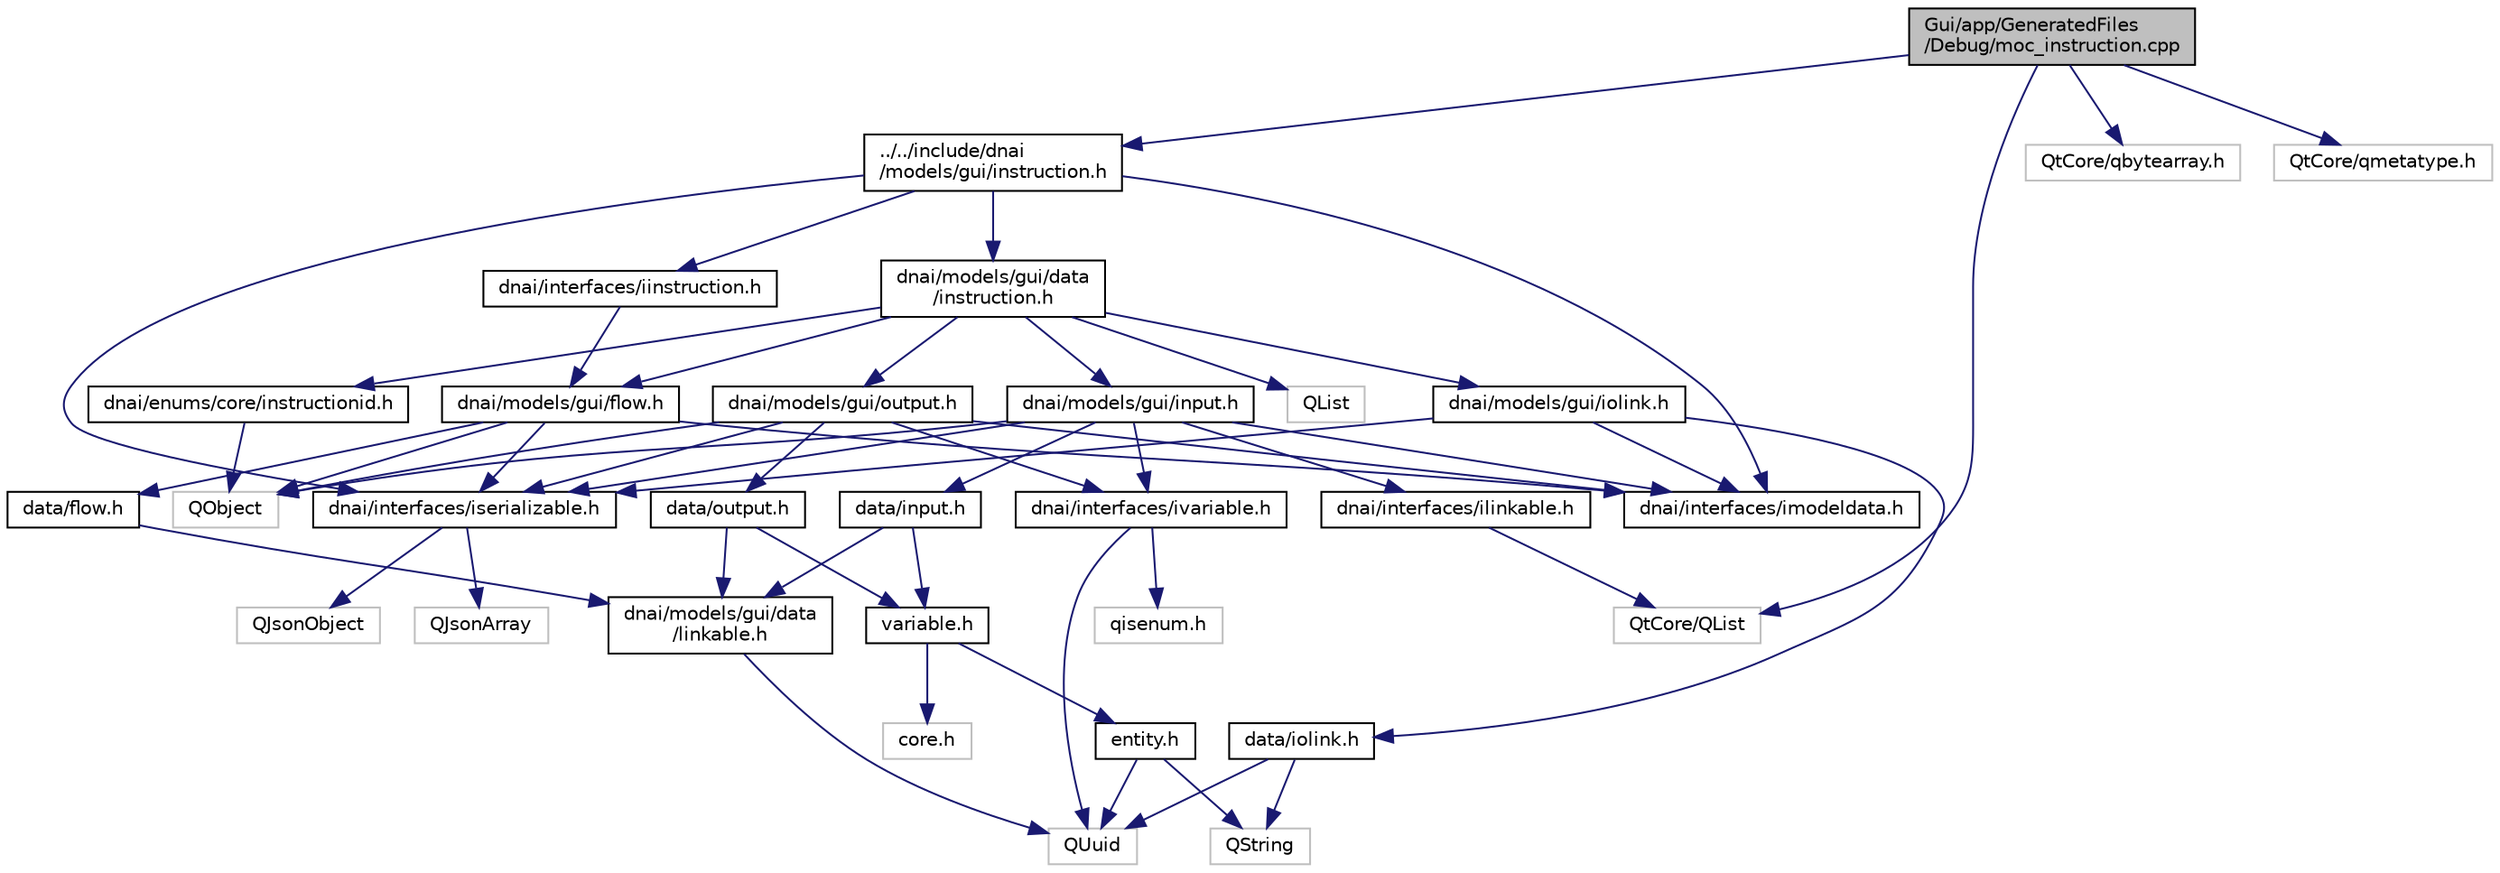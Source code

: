 digraph "Gui/app/GeneratedFiles/Debug/moc_instruction.cpp"
{
  edge [fontname="Helvetica",fontsize="10",labelfontname="Helvetica",labelfontsize="10"];
  node [fontname="Helvetica",fontsize="10",shape=record];
  Node1 [label="Gui/app/GeneratedFiles\l/Debug/moc_instruction.cpp",height=0.2,width=0.4,color="black", fillcolor="grey75", style="filled", fontcolor="black"];
  Node1 -> Node2 [color="midnightblue",fontsize="10",style="solid",fontname="Helvetica"];
  Node2 [label="../../include/dnai\l/models/gui/instruction.h",height=0.2,width=0.4,color="black", fillcolor="white", style="filled",URL="$gui_2instruction_8h.html"];
  Node2 -> Node3 [color="midnightblue",fontsize="10",style="solid",fontname="Helvetica"];
  Node3 [label="dnai/interfaces/imodeldata.h",height=0.2,width=0.4,color="black", fillcolor="white", style="filled",URL="$imodeldata_8h.html"];
  Node2 -> Node4 [color="midnightblue",fontsize="10",style="solid",fontname="Helvetica"];
  Node4 [label="dnai/interfaces/iserializable.h",height=0.2,width=0.4,color="black", fillcolor="white", style="filled",URL="$iserializable_8h.html"];
  Node4 -> Node5 [color="midnightblue",fontsize="10",style="solid",fontname="Helvetica"];
  Node5 [label="QJsonObject",height=0.2,width=0.4,color="grey75", fillcolor="white", style="filled"];
  Node4 -> Node6 [color="midnightblue",fontsize="10",style="solid",fontname="Helvetica"];
  Node6 [label="QJsonArray",height=0.2,width=0.4,color="grey75", fillcolor="white", style="filled"];
  Node2 -> Node7 [color="midnightblue",fontsize="10",style="solid",fontname="Helvetica"];
  Node7 [label="dnai/models/gui/data\l/instruction.h",height=0.2,width=0.4,color="black", fillcolor="white", style="filled",URL="$gui_2data_2instruction_8h.html"];
  Node7 -> Node8 [color="midnightblue",fontsize="10",style="solid",fontname="Helvetica"];
  Node8 [label="QList",height=0.2,width=0.4,color="grey75", fillcolor="white", style="filled"];
  Node7 -> Node9 [color="midnightblue",fontsize="10",style="solid",fontname="Helvetica"];
  Node9 [label="dnai/enums/core/instructionid.h",height=0.2,width=0.4,color="black", fillcolor="white", style="filled",URL="$instructionid_8h.html"];
  Node9 -> Node10 [color="midnightblue",fontsize="10",style="solid",fontname="Helvetica"];
  Node10 [label="QObject",height=0.2,width=0.4,color="grey75", fillcolor="white", style="filled"];
  Node7 -> Node11 [color="midnightblue",fontsize="10",style="solid",fontname="Helvetica"];
  Node11 [label="dnai/models/gui/flow.h",height=0.2,width=0.4,color="black", fillcolor="white", style="filled",URL="$models_2gui_2flow_8h.html"];
  Node11 -> Node10 [color="midnightblue",fontsize="10",style="solid",fontname="Helvetica"];
  Node11 -> Node3 [color="midnightblue",fontsize="10",style="solid",fontname="Helvetica"];
  Node11 -> Node4 [color="midnightblue",fontsize="10",style="solid",fontname="Helvetica"];
  Node11 -> Node12 [color="midnightblue",fontsize="10",style="solid",fontname="Helvetica"];
  Node12 [label="data/flow.h",height=0.2,width=0.4,color="black", fillcolor="white", style="filled",URL="$models_2gui_2data_2flow_8h.html"];
  Node12 -> Node13 [color="midnightblue",fontsize="10",style="solid",fontname="Helvetica"];
  Node13 [label="dnai/models/gui/data\l/linkable.h",height=0.2,width=0.4,color="black", fillcolor="white", style="filled",URL="$data_2linkable_8h.html"];
  Node13 -> Node14 [color="midnightblue",fontsize="10",style="solid",fontname="Helvetica"];
  Node14 [label="QUuid",height=0.2,width=0.4,color="grey75", fillcolor="white", style="filled"];
  Node7 -> Node15 [color="midnightblue",fontsize="10",style="solid",fontname="Helvetica"];
  Node15 [label="dnai/models/gui/input.h",height=0.2,width=0.4,color="black", fillcolor="white", style="filled",URL="$models_2gui_2input_8h.html"];
  Node15 -> Node10 [color="midnightblue",fontsize="10",style="solid",fontname="Helvetica"];
  Node15 -> Node3 [color="midnightblue",fontsize="10",style="solid",fontname="Helvetica"];
  Node15 -> Node4 [color="midnightblue",fontsize="10",style="solid",fontname="Helvetica"];
  Node15 -> Node16 [color="midnightblue",fontsize="10",style="solid",fontname="Helvetica"];
  Node16 [label="dnai/interfaces/ivariable.h",height=0.2,width=0.4,color="black", fillcolor="white", style="filled",URL="$ivariable_8h.html"];
  Node16 -> Node17 [color="midnightblue",fontsize="10",style="solid",fontname="Helvetica"];
  Node17 [label="qisenum.h",height=0.2,width=0.4,color="grey75", fillcolor="white", style="filled"];
  Node16 -> Node14 [color="midnightblue",fontsize="10",style="solid",fontname="Helvetica"];
  Node15 -> Node18 [color="midnightblue",fontsize="10",style="solid",fontname="Helvetica"];
  Node18 [label="data/input.h",height=0.2,width=0.4,color="black", fillcolor="white", style="filled",URL="$models_2gui_2data_2input_8h.html"];
  Node18 -> Node19 [color="midnightblue",fontsize="10",style="solid",fontname="Helvetica"];
  Node19 [label="variable.h",height=0.2,width=0.4,color="black", fillcolor="white", style="filled",URL="$data_2variable_8h.html"];
  Node19 -> Node20 [color="midnightblue",fontsize="10",style="solid",fontname="Helvetica"];
  Node20 [label="entity.h",height=0.2,width=0.4,color="black", fillcolor="white", style="filled",URL="$gui_2data_2entity_8h.html"];
  Node20 -> Node21 [color="midnightblue",fontsize="10",style="solid",fontname="Helvetica"];
  Node21 [label="QString",height=0.2,width=0.4,color="grey75", fillcolor="white", style="filled"];
  Node20 -> Node14 [color="midnightblue",fontsize="10",style="solid",fontname="Helvetica"];
  Node19 -> Node22 [color="midnightblue",fontsize="10",style="solid",fontname="Helvetica"];
  Node22 [label="core.h",height=0.2,width=0.4,color="grey75", fillcolor="white", style="filled"];
  Node18 -> Node13 [color="midnightblue",fontsize="10",style="solid",fontname="Helvetica"];
  Node15 -> Node23 [color="midnightblue",fontsize="10",style="solid",fontname="Helvetica"];
  Node23 [label="dnai/interfaces/ilinkable.h",height=0.2,width=0.4,color="black", fillcolor="white", style="filled",URL="$ilinkable_8h.html"];
  Node23 -> Node24 [color="midnightblue",fontsize="10",style="solid",fontname="Helvetica"];
  Node24 [label="QtCore/QList",height=0.2,width=0.4,color="grey75", fillcolor="white", style="filled"];
  Node7 -> Node25 [color="midnightblue",fontsize="10",style="solid",fontname="Helvetica"];
  Node25 [label="dnai/models/gui/output.h",height=0.2,width=0.4,color="black", fillcolor="white", style="filled",URL="$models_2gui_2output_8h.html"];
  Node25 -> Node10 [color="midnightblue",fontsize="10",style="solid",fontname="Helvetica"];
  Node25 -> Node4 [color="midnightblue",fontsize="10",style="solid",fontname="Helvetica"];
  Node25 -> Node26 [color="midnightblue",fontsize="10",style="solid",fontname="Helvetica"];
  Node26 [label="data/output.h",height=0.2,width=0.4,color="black", fillcolor="white", style="filled",URL="$models_2gui_2data_2output_8h.html"];
  Node26 -> Node19 [color="midnightblue",fontsize="10",style="solid",fontname="Helvetica"];
  Node26 -> Node13 [color="midnightblue",fontsize="10",style="solid",fontname="Helvetica"];
  Node25 -> Node3 [color="midnightblue",fontsize="10",style="solid",fontname="Helvetica"];
  Node25 -> Node16 [color="midnightblue",fontsize="10",style="solid",fontname="Helvetica"];
  Node7 -> Node27 [color="midnightblue",fontsize="10",style="solid",fontname="Helvetica"];
  Node27 [label="dnai/models/gui/iolink.h",height=0.2,width=0.4,color="black", fillcolor="white", style="filled",URL="$iolink_8h.html"];
  Node27 -> Node3 [color="midnightblue",fontsize="10",style="solid",fontname="Helvetica"];
  Node27 -> Node4 [color="midnightblue",fontsize="10",style="solid",fontname="Helvetica"];
  Node27 -> Node28 [color="midnightblue",fontsize="10",style="solid",fontname="Helvetica"];
  Node28 [label="data/iolink.h",height=0.2,width=0.4,color="black", fillcolor="white", style="filled",URL="$data_2iolink_8h.html"];
  Node28 -> Node21 [color="midnightblue",fontsize="10",style="solid",fontname="Helvetica"];
  Node28 -> Node14 [color="midnightblue",fontsize="10",style="solid",fontname="Helvetica"];
  Node2 -> Node29 [color="midnightblue",fontsize="10",style="solid",fontname="Helvetica"];
  Node29 [label="dnai/interfaces/iinstruction.h",height=0.2,width=0.4,color="black", fillcolor="white", style="filled",URL="$iinstruction_8h.html"];
  Node29 -> Node11 [color="midnightblue",fontsize="10",style="solid",fontname="Helvetica"];
  Node1 -> Node30 [color="midnightblue",fontsize="10",style="solid",fontname="Helvetica"];
  Node30 [label="QtCore/qbytearray.h",height=0.2,width=0.4,color="grey75", fillcolor="white", style="filled"];
  Node1 -> Node31 [color="midnightblue",fontsize="10",style="solid",fontname="Helvetica"];
  Node31 [label="QtCore/qmetatype.h",height=0.2,width=0.4,color="grey75", fillcolor="white", style="filled"];
  Node1 -> Node24 [color="midnightblue",fontsize="10",style="solid",fontname="Helvetica"];
}
